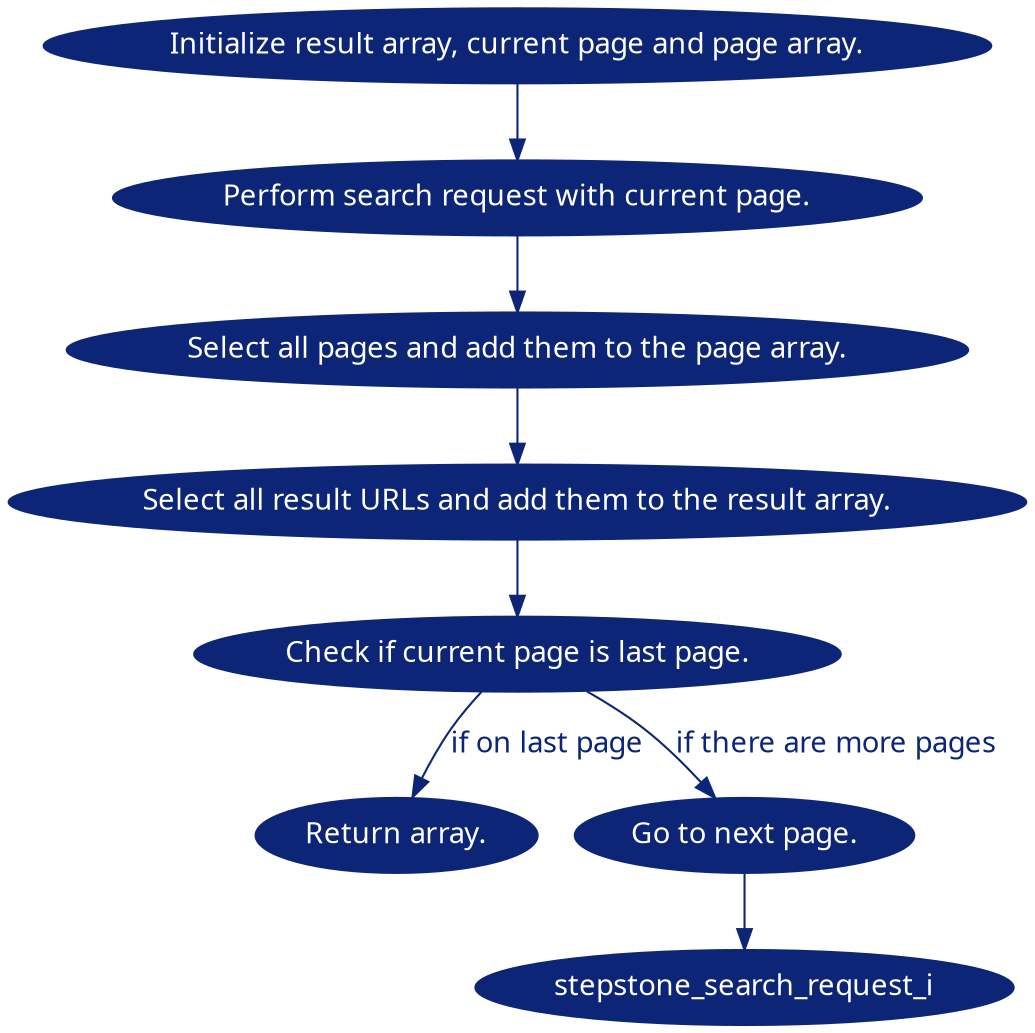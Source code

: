 digraph indeed {
  graph [fontname="sans-serif"];
  node [fontname="sans-serif"];
  edge [fontname="sans-serif"];

  node [style=filled, color="#0c2577", fontcolor=white];
  edge [color="#0c2577", fontcolor="#0c2577"];

  stepstone_initialize_array -> stepstone_search_request;
  stepstone_search_request -> stepstone_select_pages;
  stepstone_select_pages -> stepstone_select_results;
  stepstone_select_results -> stepstone_check_page;
  stepstone_check_page -> stepstone_return_array [label="if on last page"];
  stepstone_check_page -> stepstone_increase_offset [label="if there are more pages"];
  stepstone_increase_offset -> stepstone_search_request_i;

  stepstone_initialize_array [label="Initialize result array, current page and page array."];
  stepstone_search_request [label="Perform search request with current page."];
  stepstone_select_pages [label="Select all pages and add them to the page array."]
  stepstone_select_results [label="Select all result URLs and add them to the result array."];
  stepstone_check_page [label="Check if current page is last page."];
  stepstone_increase_offset [label="Go to next page."];
  stepstone_return_array [label="Return array."]
}
